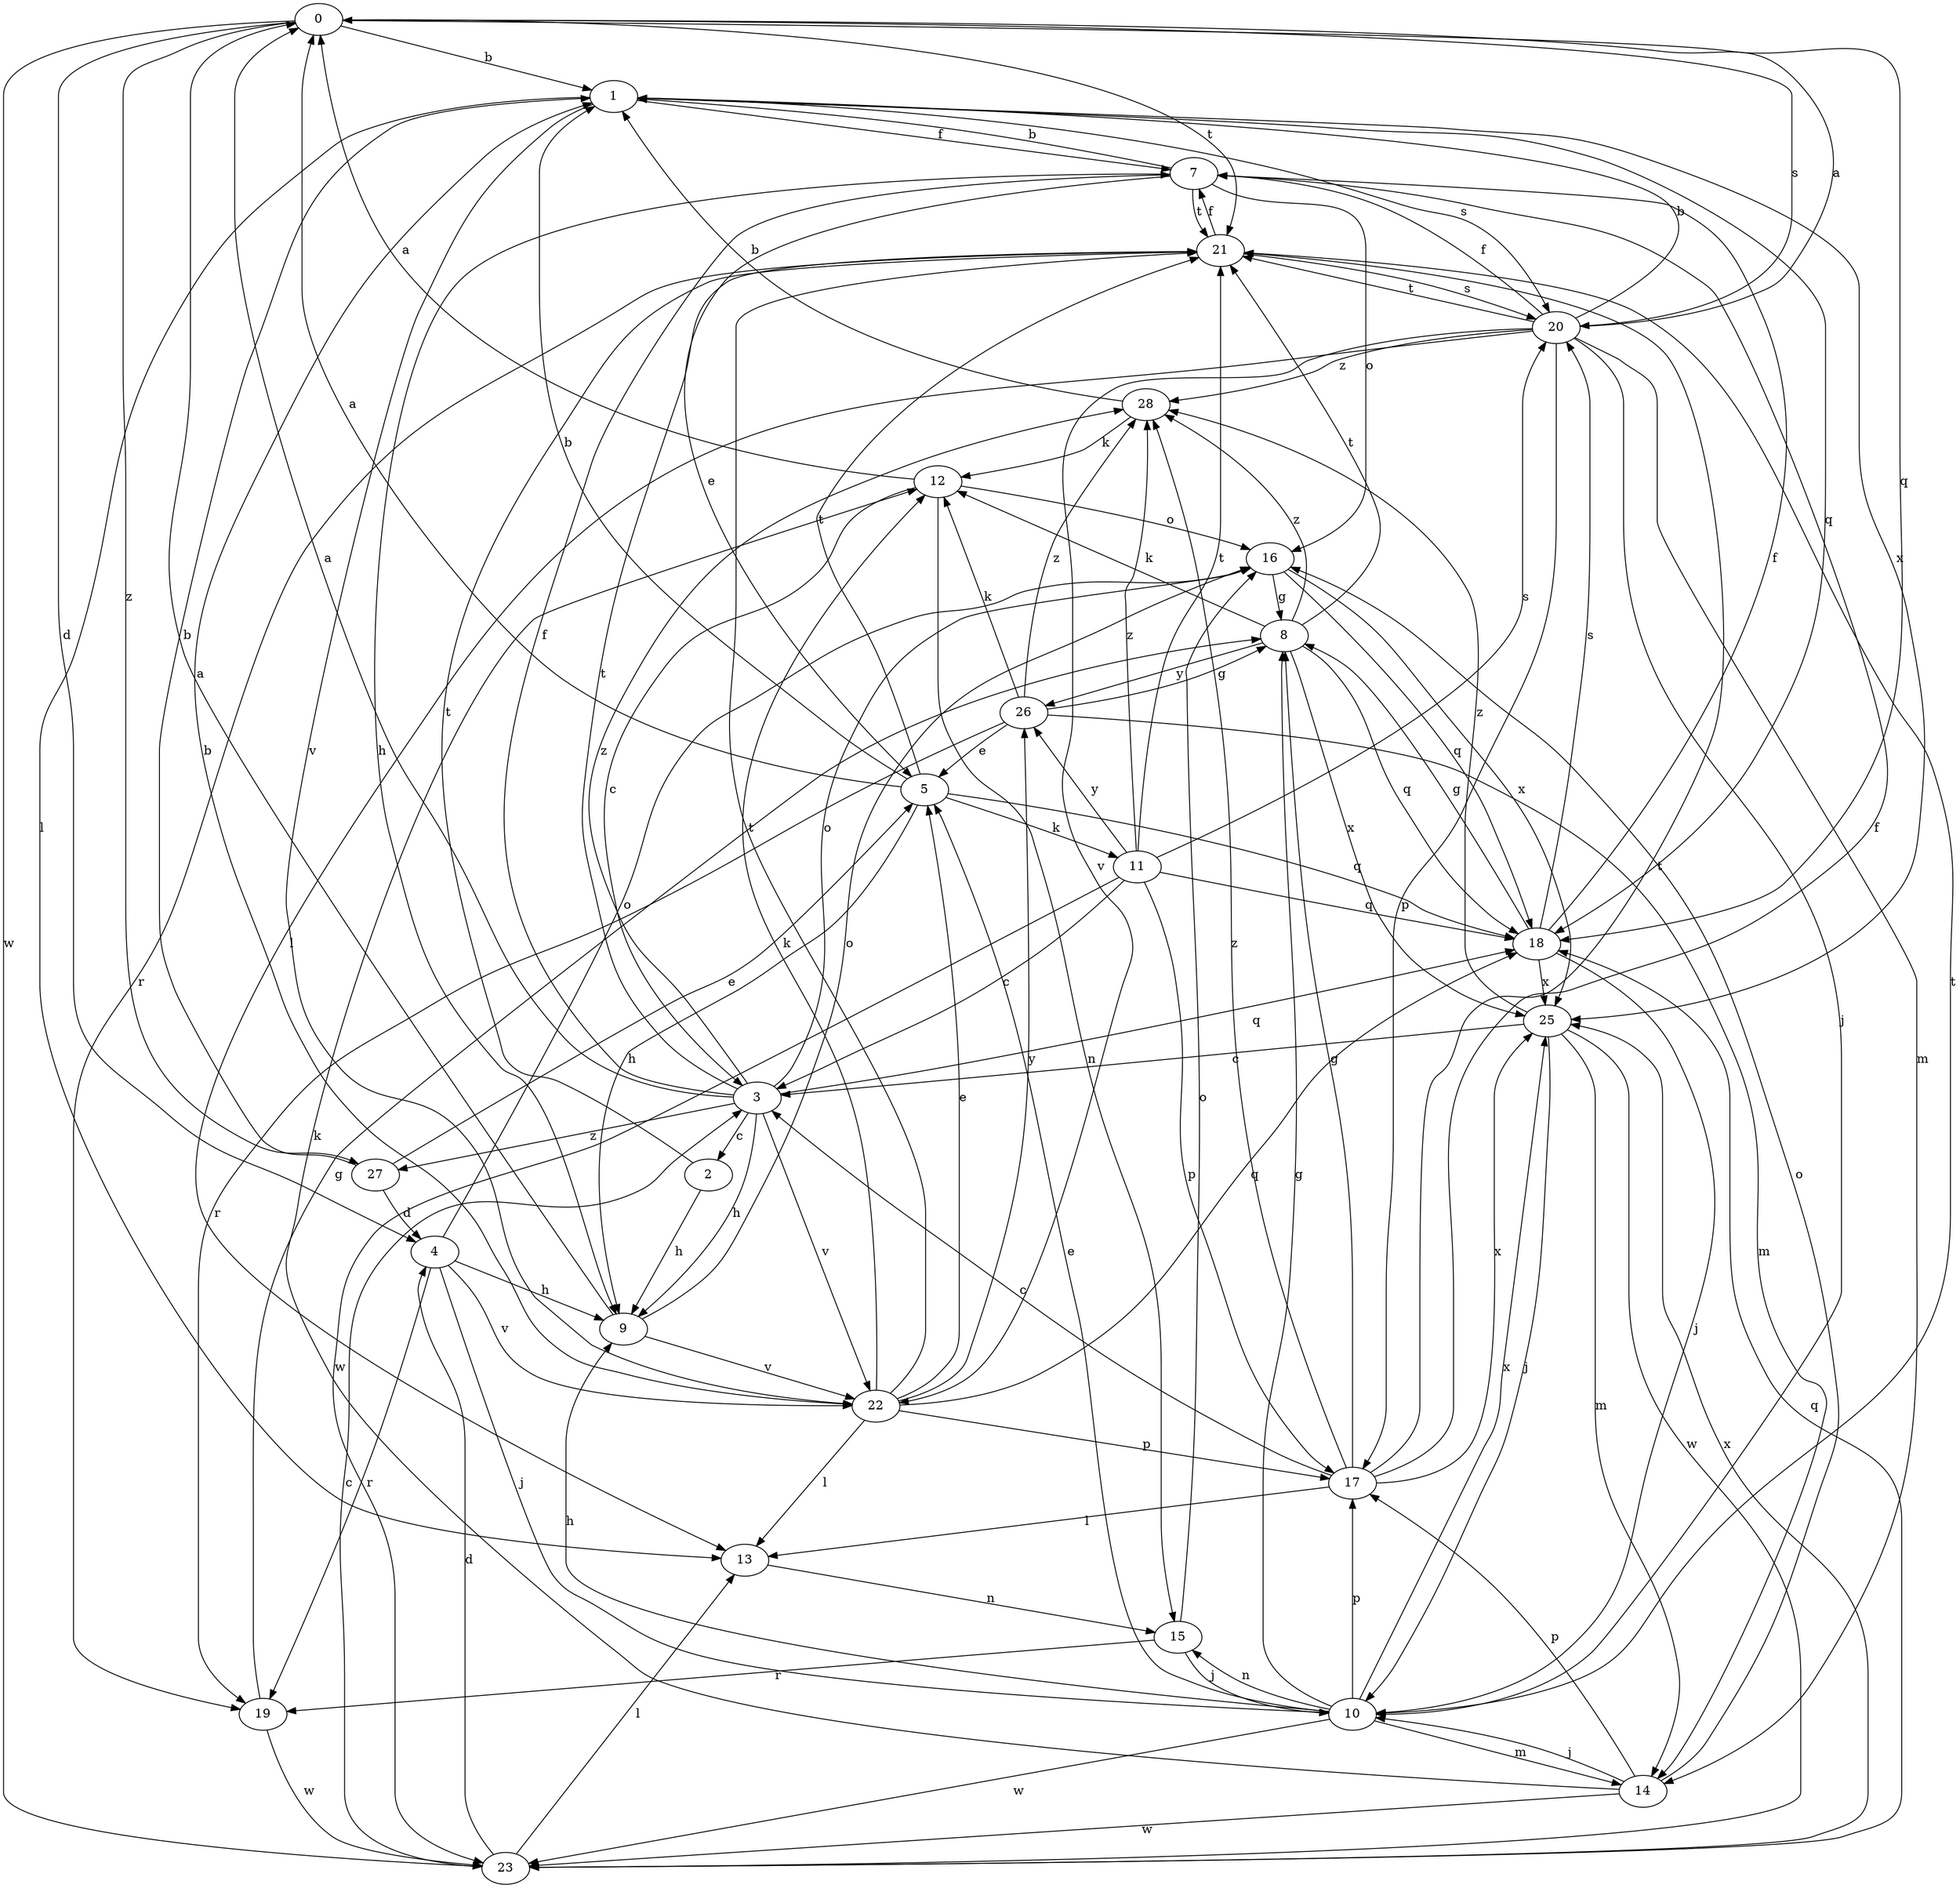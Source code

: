 strict digraph  {
0;
1;
2;
3;
4;
5;
7;
8;
9;
10;
11;
12;
13;
14;
15;
16;
17;
18;
19;
20;
21;
22;
23;
25;
26;
27;
28;
0 -> 1  [label=b];
0 -> 4  [label=d];
0 -> 18  [label=q];
0 -> 20  [label=s];
0 -> 21  [label=t];
0 -> 23  [label=w];
0 -> 27  [label=z];
1 -> 7  [label=f];
1 -> 13  [label=l];
1 -> 18  [label=q];
1 -> 20  [label=s];
1 -> 22  [label=v];
1 -> 25  [label=x];
2 -> 9  [label=h];
2 -> 21  [label=t];
3 -> 0  [label=a];
3 -> 2  [label=c];
3 -> 7  [label=f];
3 -> 9  [label=h];
3 -> 16  [label=o];
3 -> 18  [label=q];
3 -> 21  [label=t];
3 -> 22  [label=v];
3 -> 27  [label=z];
3 -> 28  [label=z];
4 -> 9  [label=h];
4 -> 10  [label=j];
4 -> 16  [label=o];
4 -> 19  [label=r];
4 -> 22  [label=v];
5 -> 0  [label=a];
5 -> 1  [label=b];
5 -> 9  [label=h];
5 -> 11  [label=k];
5 -> 18  [label=q];
5 -> 21  [label=t];
7 -> 1  [label=b];
7 -> 5  [label=e];
7 -> 9  [label=h];
7 -> 16  [label=o];
7 -> 21  [label=t];
8 -> 12  [label=k];
8 -> 18  [label=q];
8 -> 21  [label=t];
8 -> 25  [label=x];
8 -> 26  [label=y];
8 -> 28  [label=z];
9 -> 0  [label=a];
9 -> 16  [label=o];
9 -> 22  [label=v];
10 -> 5  [label=e];
10 -> 8  [label=g];
10 -> 9  [label=h];
10 -> 14  [label=m];
10 -> 15  [label=n];
10 -> 17  [label=p];
10 -> 21  [label=t];
10 -> 23  [label=w];
10 -> 25  [label=x];
11 -> 3  [label=c];
11 -> 17  [label=p];
11 -> 18  [label=q];
11 -> 20  [label=s];
11 -> 21  [label=t];
11 -> 23  [label=w];
11 -> 26  [label=y];
11 -> 28  [label=z];
12 -> 0  [label=a];
12 -> 3  [label=c];
12 -> 15  [label=n];
12 -> 16  [label=o];
13 -> 15  [label=n];
14 -> 10  [label=j];
14 -> 12  [label=k];
14 -> 16  [label=o];
14 -> 17  [label=p];
14 -> 23  [label=w];
15 -> 10  [label=j];
15 -> 16  [label=o];
15 -> 19  [label=r];
16 -> 8  [label=g];
16 -> 18  [label=q];
16 -> 25  [label=x];
17 -> 3  [label=c];
17 -> 7  [label=f];
17 -> 8  [label=g];
17 -> 13  [label=l];
17 -> 21  [label=t];
17 -> 25  [label=x];
17 -> 28  [label=z];
18 -> 7  [label=f];
18 -> 8  [label=g];
18 -> 10  [label=j];
18 -> 20  [label=s];
18 -> 25  [label=x];
19 -> 8  [label=g];
19 -> 23  [label=w];
20 -> 0  [label=a];
20 -> 1  [label=b];
20 -> 7  [label=f];
20 -> 10  [label=j];
20 -> 13  [label=l];
20 -> 14  [label=m];
20 -> 17  [label=p];
20 -> 21  [label=t];
20 -> 22  [label=v];
20 -> 28  [label=z];
21 -> 7  [label=f];
21 -> 19  [label=r];
21 -> 20  [label=s];
22 -> 1  [label=b];
22 -> 5  [label=e];
22 -> 12  [label=k];
22 -> 13  [label=l];
22 -> 17  [label=p];
22 -> 18  [label=q];
22 -> 21  [label=t];
22 -> 26  [label=y];
23 -> 3  [label=c];
23 -> 4  [label=d];
23 -> 13  [label=l];
23 -> 18  [label=q];
23 -> 25  [label=x];
25 -> 3  [label=c];
25 -> 10  [label=j];
25 -> 14  [label=m];
25 -> 23  [label=w];
25 -> 28  [label=z];
26 -> 5  [label=e];
26 -> 8  [label=g];
26 -> 12  [label=k];
26 -> 14  [label=m];
26 -> 19  [label=r];
26 -> 28  [label=z];
27 -> 1  [label=b];
27 -> 4  [label=d];
27 -> 5  [label=e];
28 -> 1  [label=b];
28 -> 12  [label=k];
}
